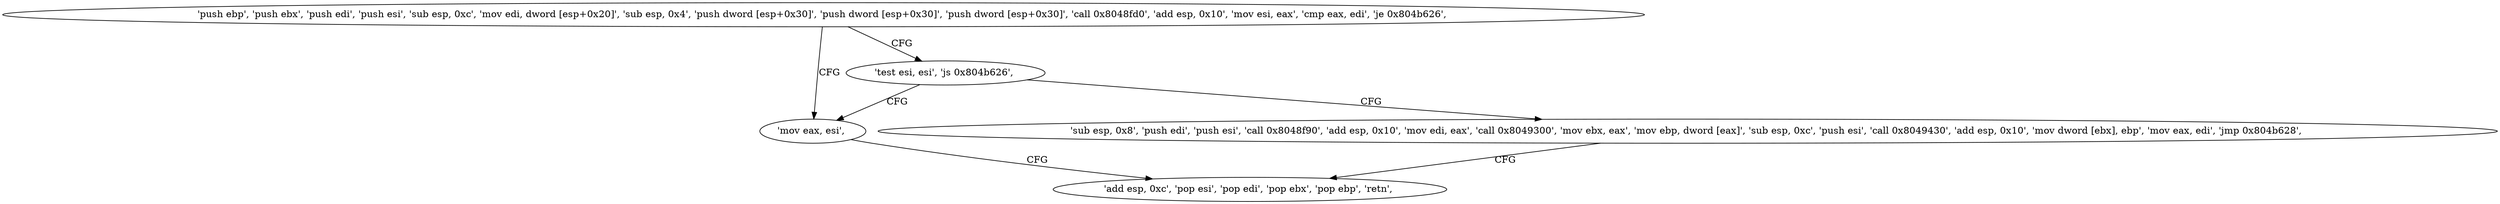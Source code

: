 digraph "func" {
"134526416" [label = "'push ebp', 'push ebx', 'push edi', 'push esi', 'sub esp, 0xc', 'mov edi, dword [esp+0x20]', 'sub esp, 0x4', 'push dword [esp+0x30]', 'push dword [esp+0x30]', 'push dword [esp+0x30]', 'call 0x8048fd0', 'add esp, 0x10', 'mov esi, eax', 'cmp eax, edi', 'je 0x804b626', " ]
"134526502" [label = "'mov eax, esi', " ]
"134526456" [label = "'test esi, esi', 'js 0x804b626', " ]
"134526504" [label = "'add esp, 0xc', 'pop esi', 'pop edi', 'pop ebx', 'pop ebp', 'retn', " ]
"134526460" [label = "'sub esp, 0x8', 'push edi', 'push esi', 'call 0x8048f90', 'add esp, 0x10', 'mov edi, eax', 'call 0x8049300', 'mov ebx, eax', 'mov ebp, dword [eax]', 'sub esp, 0xc', 'push esi', 'call 0x8049430', 'add esp, 0x10', 'mov dword [ebx], ebp', 'mov eax, edi', 'jmp 0x804b628', " ]
"134526416" -> "134526502" [ label = "CFG" ]
"134526416" -> "134526456" [ label = "CFG" ]
"134526502" -> "134526504" [ label = "CFG" ]
"134526456" -> "134526502" [ label = "CFG" ]
"134526456" -> "134526460" [ label = "CFG" ]
"134526460" -> "134526504" [ label = "CFG" ]
}
